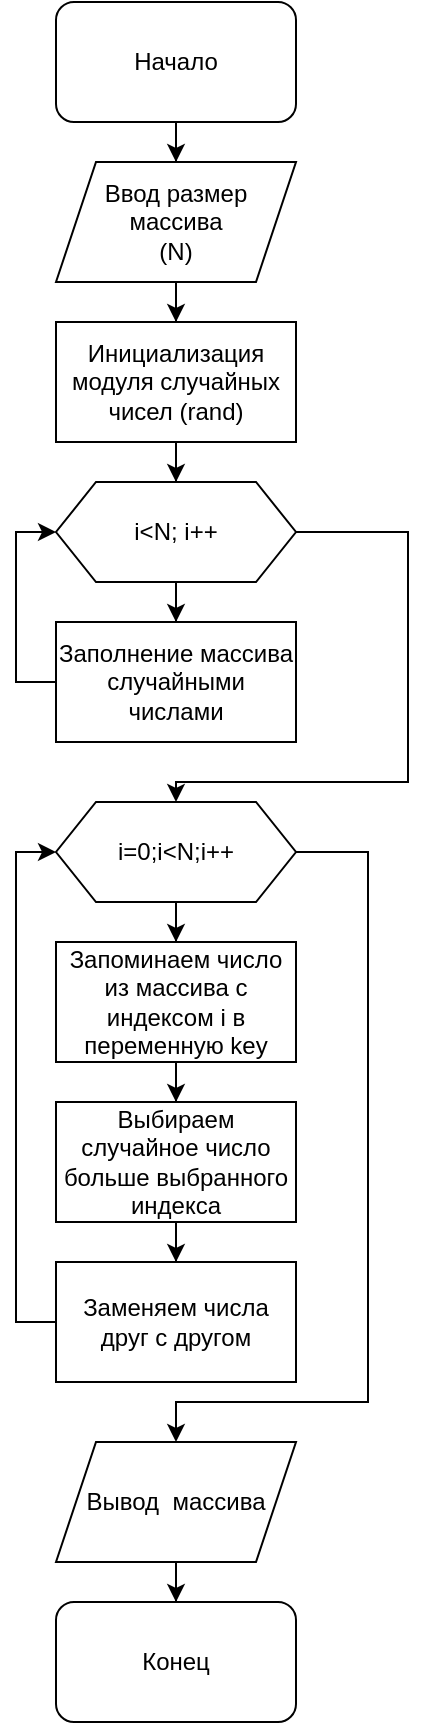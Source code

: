 <mxfile version="18.1.3" type="github">
  <diagram id="-f0CZ22pBras4Y4h2gVI" name="Page-1">
    <mxGraphModel dx="1243" dy="669" grid="1" gridSize="10" guides="1" tooltips="1" connect="1" arrows="1" fold="1" page="1" pageScale="1" pageWidth="827" pageHeight="1169" math="0" shadow="0">
      <root>
        <mxCell id="0" />
        <mxCell id="1" parent="0" />
        <mxCell id="LhmBJvxzbHN1kRk19mkL-3" style="edgeStyle=orthogonalEdgeStyle;rounded=0;orthogonalLoop=1;jettySize=auto;html=1;" edge="1" parent="1" source="LhmBJvxzbHN1kRk19mkL-1" target="LhmBJvxzbHN1kRk19mkL-2">
          <mxGeometry relative="1" as="geometry" />
        </mxCell>
        <mxCell id="LhmBJvxzbHN1kRk19mkL-1" value="Начало" style="rounded=1;whiteSpace=wrap;html=1;" vertex="1" parent="1">
          <mxGeometry x="354" y="80" width="120" height="60" as="geometry" />
        </mxCell>
        <mxCell id="LhmBJvxzbHN1kRk19mkL-5" style="edgeStyle=orthogonalEdgeStyle;rounded=0;orthogonalLoop=1;jettySize=auto;html=1;" edge="1" parent="1" source="LhmBJvxzbHN1kRk19mkL-2" target="LhmBJvxzbHN1kRk19mkL-4">
          <mxGeometry relative="1" as="geometry" />
        </mxCell>
        <mxCell id="LhmBJvxzbHN1kRk19mkL-2" value="Ввод размер массива&lt;br&gt;(N)" style="shape=parallelogram;perimeter=parallelogramPerimeter;whiteSpace=wrap;html=1;fixedSize=1;" vertex="1" parent="1">
          <mxGeometry x="354" y="160" width="120" height="60" as="geometry" />
        </mxCell>
        <mxCell id="LhmBJvxzbHN1kRk19mkL-7" style="edgeStyle=orthogonalEdgeStyle;rounded=0;orthogonalLoop=1;jettySize=auto;html=1;" edge="1" parent="1" source="LhmBJvxzbHN1kRk19mkL-4" target="LhmBJvxzbHN1kRk19mkL-6">
          <mxGeometry relative="1" as="geometry" />
        </mxCell>
        <mxCell id="LhmBJvxzbHN1kRk19mkL-4" value="Инициализация модуля случайных чисел (rand)" style="rounded=0;whiteSpace=wrap;html=1;" vertex="1" parent="1">
          <mxGeometry x="354" y="240" width="120" height="60" as="geometry" />
        </mxCell>
        <mxCell id="LhmBJvxzbHN1kRk19mkL-9" style="edgeStyle=orthogonalEdgeStyle;rounded=0;orthogonalLoop=1;jettySize=auto;html=1;" edge="1" parent="1" source="LhmBJvxzbHN1kRk19mkL-6" target="LhmBJvxzbHN1kRk19mkL-8">
          <mxGeometry relative="1" as="geometry" />
        </mxCell>
        <mxCell id="LhmBJvxzbHN1kRk19mkL-12" style="edgeStyle=orthogonalEdgeStyle;rounded=0;orthogonalLoop=1;jettySize=auto;html=1;" edge="1" parent="1" source="LhmBJvxzbHN1kRk19mkL-6" target="LhmBJvxzbHN1kRk19mkL-11">
          <mxGeometry relative="1" as="geometry">
            <Array as="points">
              <mxPoint x="530" y="345" />
              <mxPoint x="530" y="470" />
              <mxPoint x="414" y="470" />
            </Array>
          </mxGeometry>
        </mxCell>
        <mxCell id="LhmBJvxzbHN1kRk19mkL-6" value="i&amp;lt;N; i++" style="shape=hexagon;perimeter=hexagonPerimeter2;whiteSpace=wrap;html=1;fixedSize=1;" vertex="1" parent="1">
          <mxGeometry x="354" y="320" width="120" height="50" as="geometry" />
        </mxCell>
        <mxCell id="LhmBJvxzbHN1kRk19mkL-10" style="edgeStyle=orthogonalEdgeStyle;rounded=0;orthogonalLoop=1;jettySize=auto;html=1;entryX=0;entryY=0.5;entryDx=0;entryDy=0;" edge="1" parent="1" source="LhmBJvxzbHN1kRk19mkL-8" target="LhmBJvxzbHN1kRk19mkL-6">
          <mxGeometry relative="1" as="geometry">
            <Array as="points">
              <mxPoint x="334" y="420" />
              <mxPoint x="334" y="345" />
            </Array>
          </mxGeometry>
        </mxCell>
        <mxCell id="LhmBJvxzbHN1kRk19mkL-8" value="Заполнение массива случайными числами" style="rounded=0;whiteSpace=wrap;html=1;" vertex="1" parent="1">
          <mxGeometry x="354" y="390" width="120" height="60" as="geometry" />
        </mxCell>
        <mxCell id="LhmBJvxzbHN1kRk19mkL-14" style="edgeStyle=orthogonalEdgeStyle;rounded=0;orthogonalLoop=1;jettySize=auto;html=1;entryX=0.5;entryY=0;entryDx=0;entryDy=0;" edge="1" parent="1" source="LhmBJvxzbHN1kRk19mkL-11" target="LhmBJvxzbHN1kRk19mkL-13">
          <mxGeometry relative="1" as="geometry" />
        </mxCell>
        <mxCell id="LhmBJvxzbHN1kRk19mkL-21" style="edgeStyle=orthogonalEdgeStyle;rounded=0;orthogonalLoop=1;jettySize=auto;html=1;entryX=0.5;entryY=0;entryDx=0;entryDy=0;" edge="1" parent="1" source="LhmBJvxzbHN1kRk19mkL-11" target="LhmBJvxzbHN1kRk19mkL-20">
          <mxGeometry relative="1" as="geometry">
            <Array as="points">
              <mxPoint x="510" y="505" />
              <mxPoint x="510" y="780" />
              <mxPoint x="414" y="780" />
            </Array>
          </mxGeometry>
        </mxCell>
        <mxCell id="LhmBJvxzbHN1kRk19mkL-11" value="i=0;i&amp;lt;N;i++" style="shape=hexagon;perimeter=hexagonPerimeter2;whiteSpace=wrap;html=1;fixedSize=1;" vertex="1" parent="1">
          <mxGeometry x="354" y="480" width="120" height="50" as="geometry" />
        </mxCell>
        <mxCell id="LhmBJvxzbHN1kRk19mkL-16" style="edgeStyle=orthogonalEdgeStyle;rounded=0;orthogonalLoop=1;jettySize=auto;html=1;" edge="1" parent="1" source="LhmBJvxzbHN1kRk19mkL-13" target="LhmBJvxzbHN1kRk19mkL-15">
          <mxGeometry relative="1" as="geometry" />
        </mxCell>
        <mxCell id="LhmBJvxzbHN1kRk19mkL-13" value="Запоминаем число из массива с индексом i в переменную key" style="rounded=0;whiteSpace=wrap;html=1;" vertex="1" parent="1">
          <mxGeometry x="354" y="550" width="120" height="60" as="geometry" />
        </mxCell>
        <mxCell id="LhmBJvxzbHN1kRk19mkL-18" style="edgeStyle=orthogonalEdgeStyle;rounded=0;orthogonalLoop=1;jettySize=auto;html=1;" edge="1" parent="1" source="LhmBJvxzbHN1kRk19mkL-15" target="LhmBJvxzbHN1kRk19mkL-17">
          <mxGeometry relative="1" as="geometry" />
        </mxCell>
        <mxCell id="LhmBJvxzbHN1kRk19mkL-15" value="Выбираем случайное число больше выбранного индекса" style="rounded=0;whiteSpace=wrap;html=1;" vertex="1" parent="1">
          <mxGeometry x="354" y="630" width="120" height="60" as="geometry" />
        </mxCell>
        <mxCell id="LhmBJvxzbHN1kRk19mkL-19" style="edgeStyle=orthogonalEdgeStyle;rounded=0;orthogonalLoop=1;jettySize=auto;html=1;entryX=0;entryY=0.5;entryDx=0;entryDy=0;" edge="1" parent="1" source="LhmBJvxzbHN1kRk19mkL-17" target="LhmBJvxzbHN1kRk19mkL-11">
          <mxGeometry relative="1" as="geometry">
            <Array as="points">
              <mxPoint x="334" y="740" />
              <mxPoint x="334" y="505" />
            </Array>
          </mxGeometry>
        </mxCell>
        <mxCell id="LhmBJvxzbHN1kRk19mkL-17" value="Заменяем числа друг с другом" style="rounded=0;whiteSpace=wrap;html=1;" vertex="1" parent="1">
          <mxGeometry x="354" y="710" width="120" height="60" as="geometry" />
        </mxCell>
        <mxCell id="LhmBJvxzbHN1kRk19mkL-23" style="edgeStyle=orthogonalEdgeStyle;rounded=0;orthogonalLoop=1;jettySize=auto;html=1;" edge="1" parent="1" source="LhmBJvxzbHN1kRk19mkL-20" target="LhmBJvxzbHN1kRk19mkL-22">
          <mxGeometry relative="1" as="geometry" />
        </mxCell>
        <mxCell id="LhmBJvxzbHN1kRk19mkL-20" value="Вывод&amp;nbsp; массива" style="shape=parallelogram;perimeter=parallelogramPerimeter;whiteSpace=wrap;html=1;fixedSize=1;" vertex="1" parent="1">
          <mxGeometry x="354" y="800" width="120" height="60" as="geometry" />
        </mxCell>
        <mxCell id="LhmBJvxzbHN1kRk19mkL-22" value="Конец" style="rounded=1;whiteSpace=wrap;html=1;" vertex="1" parent="1">
          <mxGeometry x="354" y="880" width="120" height="60" as="geometry" />
        </mxCell>
      </root>
    </mxGraphModel>
  </diagram>
</mxfile>
